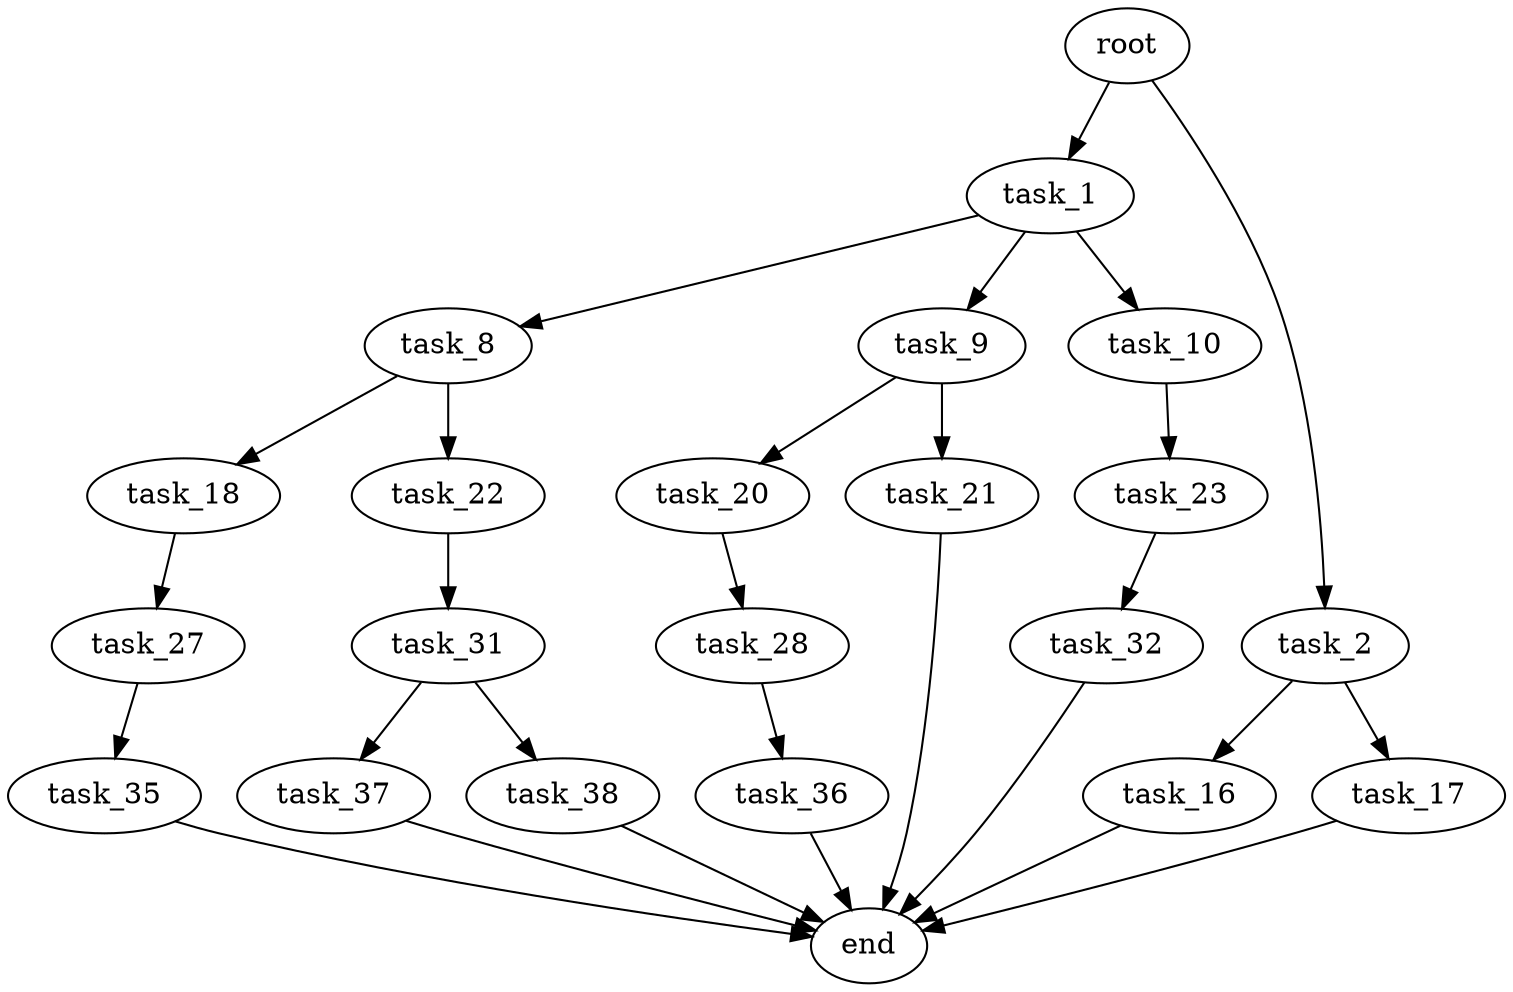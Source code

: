 digraph G {
  root [size="0.000000"];
  task_1 [size="68487798597.000000"];
  task_2 [size="316073986926.000000"];
  task_8 [size="8589934592.000000"];
  task_9 [size="18496259139.000000"];
  task_10 [size="25239913435.000000"];
  task_16 [size="4099623228.000000"];
  task_17 [size="231928233984.000000"];
  task_18 [size="368293445632.000000"];
  task_22 [size="5936740986.000000"];
  task_20 [size="368293445632.000000"];
  task_21 [size="76759932379.000000"];
  task_23 [size="231928233984.000000"];
  end [size="0.000000"];
  task_27 [size="368293445632.000000"];
  task_28 [size="22781983407.000000"];
  task_31 [size="134217728000.000000"];
  task_32 [size="29988157358.000000"];
  task_35 [size="17663350007.000000"];
  task_36 [size="150806955676.000000"];
  task_37 [size="8589934592.000000"];
  task_38 [size="1945046020.000000"];

  root -> task_1 [size="1.000000"];
  root -> task_2 [size="1.000000"];
  task_1 -> task_8 [size="75497472.000000"];
  task_1 -> task_9 [size="75497472.000000"];
  task_1 -> task_10 [size="75497472.000000"];
  task_2 -> task_16 [size="838860800.000000"];
  task_2 -> task_17 [size="838860800.000000"];
  task_8 -> task_18 [size="33554432.000000"];
  task_8 -> task_22 [size="33554432.000000"];
  task_9 -> task_20 [size="301989888.000000"];
  task_9 -> task_21 [size="301989888.000000"];
  task_10 -> task_23 [size="679477248.000000"];
  task_16 -> end [size="1.000000"];
  task_17 -> end [size="1.000000"];
  task_18 -> task_27 [size="411041792.000000"];
  task_22 -> task_31 [size="134217728.000000"];
  task_20 -> task_28 [size="411041792.000000"];
  task_21 -> end [size="1.000000"];
  task_23 -> task_32 [size="301989888.000000"];
  task_27 -> task_35 [size="411041792.000000"];
  task_28 -> task_36 [size="679477248.000000"];
  task_31 -> task_37 [size="209715200.000000"];
  task_31 -> task_38 [size="209715200.000000"];
  task_32 -> end [size="1.000000"];
  task_35 -> end [size="1.000000"];
  task_36 -> end [size="1.000000"];
  task_37 -> end [size="1.000000"];
  task_38 -> end [size="1.000000"];
}
